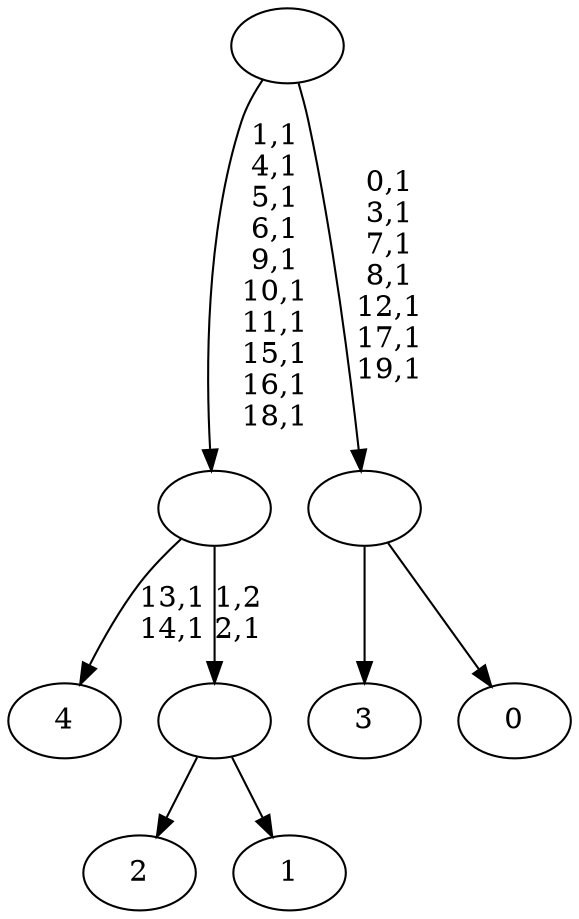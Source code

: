 digraph T {
	25 [label="4"]
	22 [label="3"]
	21 [label="2"]
	20 [label="1"]
	19 [label=""]
	18 [label=""]
	8 [label="0"]
	7 [label=""]
	0 [label=""]
	19 -> 21 [label=""]
	19 -> 20 [label=""]
	18 -> 25 [label="13,1\n14,1"]
	18 -> 19 [label="1,2\n2,1"]
	7 -> 22 [label=""]
	7 -> 8 [label=""]
	0 -> 7 [label="0,1\n3,1\n7,1\n8,1\n12,1\n17,1\n19,1"]
	0 -> 18 [label="1,1\n4,1\n5,1\n6,1\n9,1\n10,1\n11,1\n15,1\n16,1\n18,1"]
}
